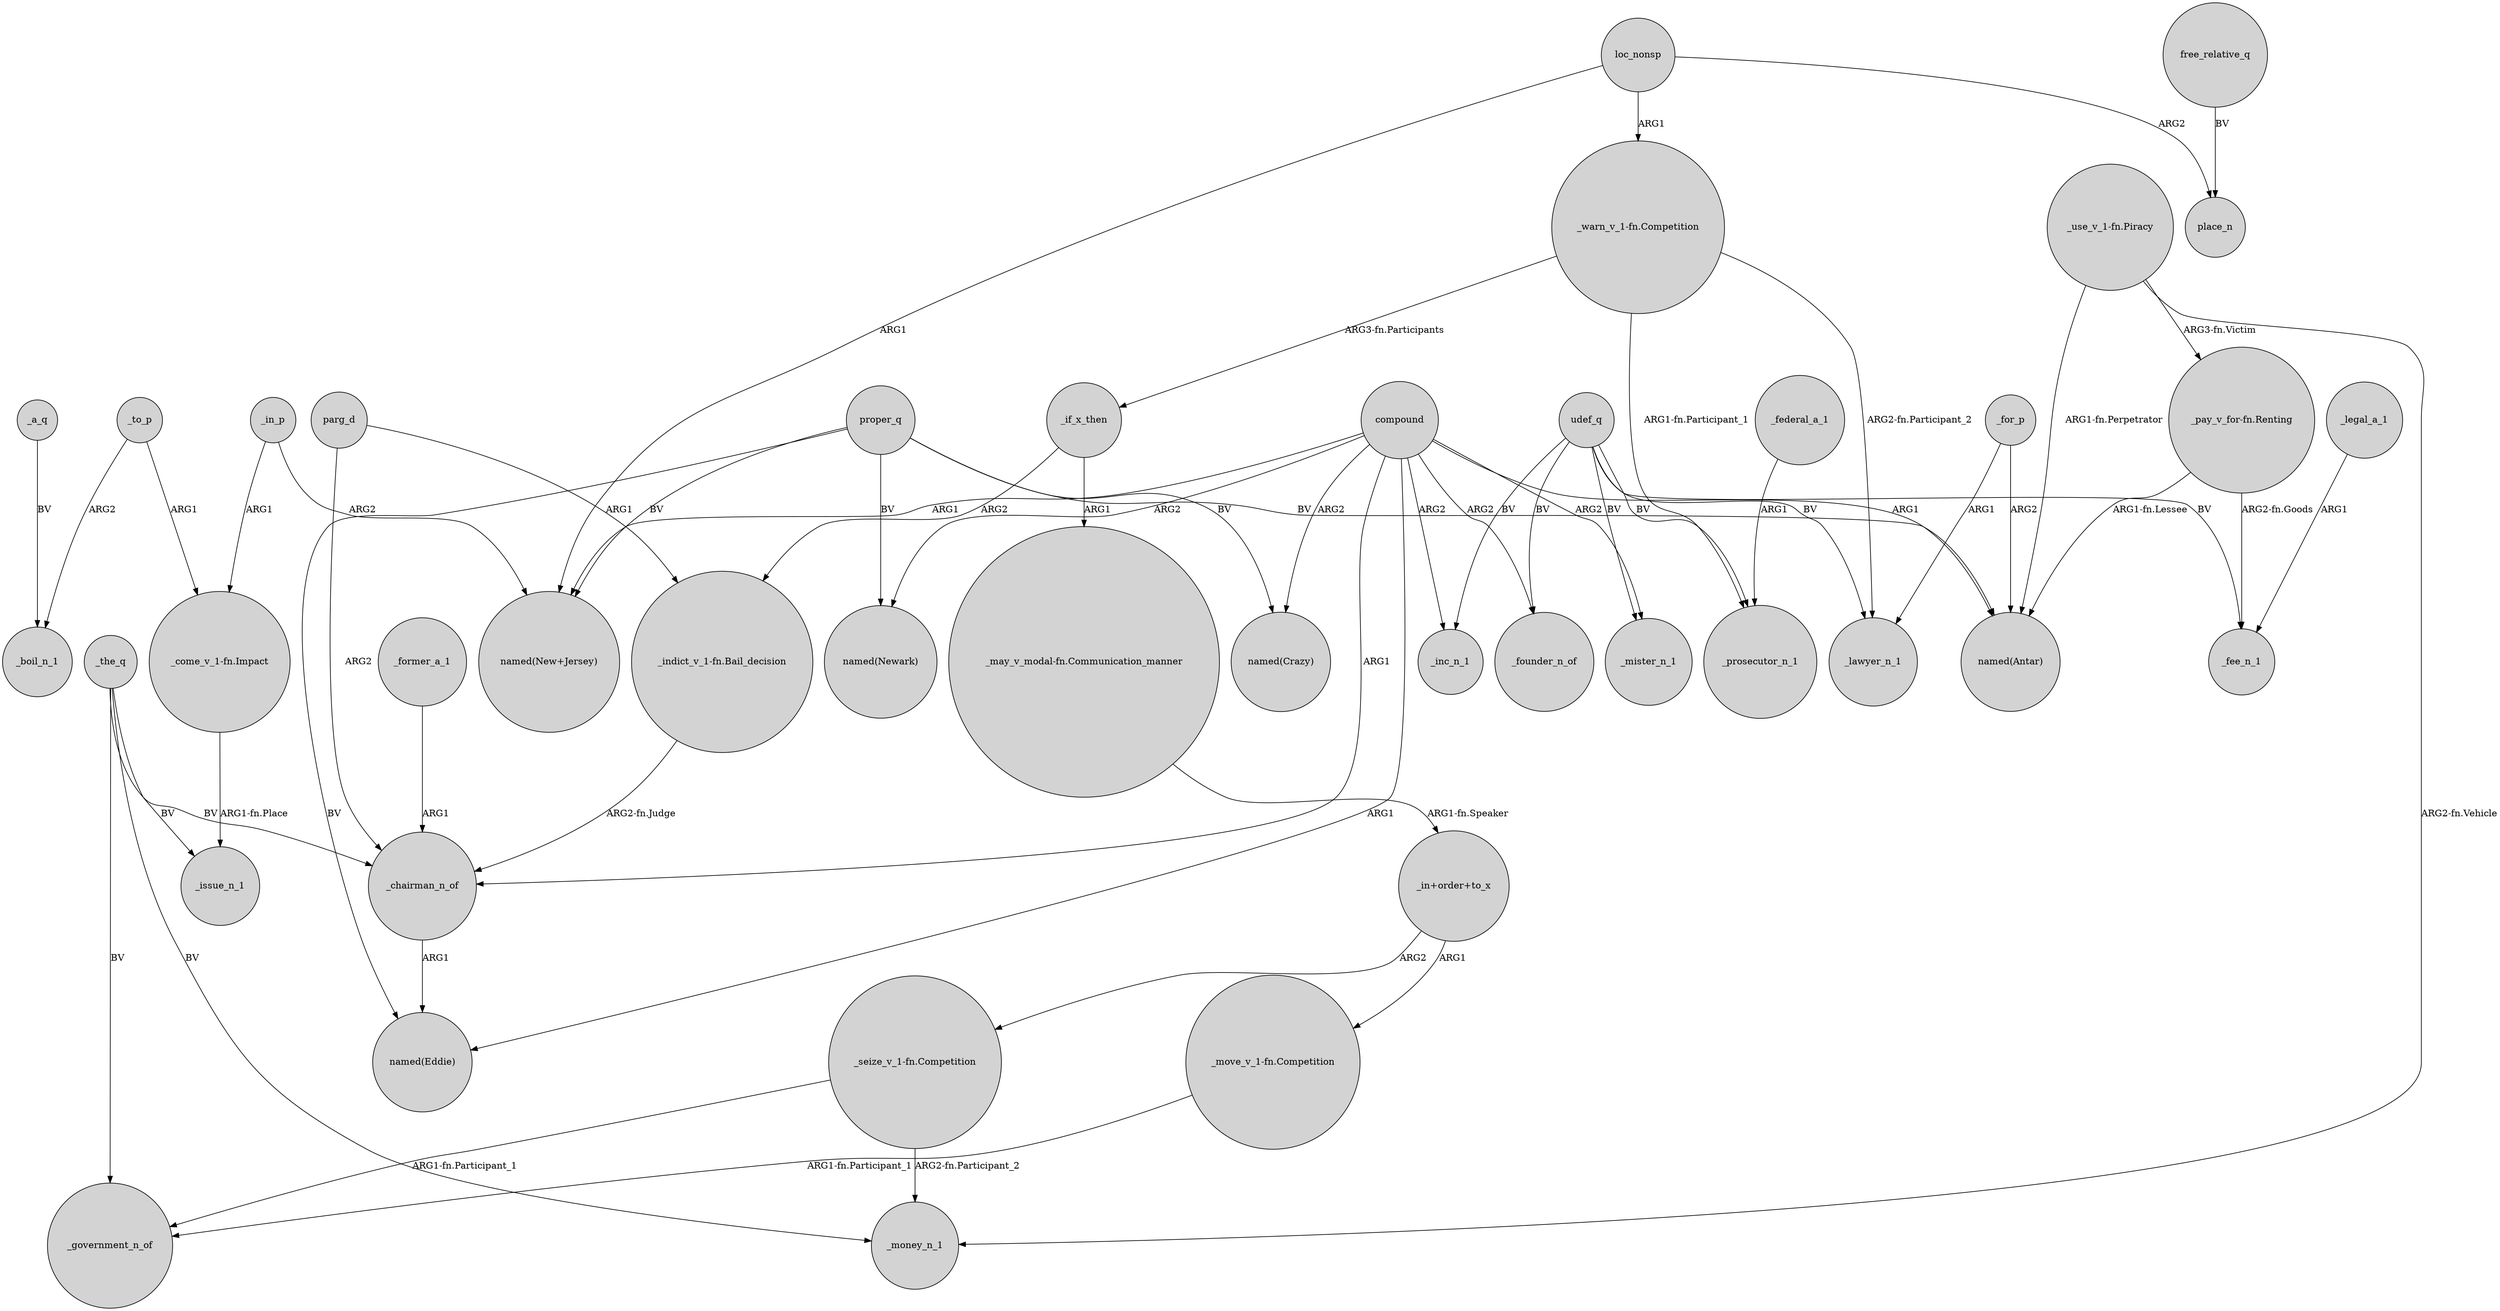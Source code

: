 digraph {
	node [shape=circle style=filled]
	udef_q -> _founder_n_of [label=BV]
	parg_d -> _chairman_n_of [label=ARG2]
	_if_x_then -> "_may_v_modal-fn.Communication_manner" [label=ARG1]
	proper_q -> "named(New+Jersey)" [label=BV]
	_in_p -> "_come_v_1-fn.Impact" [label=ARG1]
	compound -> _mister_n_1 [label=ARG2]
	compound -> "named(Newark)" [label=ARG2]
	udef_q -> _fee_n_1 [label=BV]
	proper_q -> "named(Newark)" [label=BV]
	_a_q -> _boil_n_1 [label=BV]
	_federal_a_1 -> _prosecutor_n_1 [label=ARG1]
	parg_d -> "_indict_v_1-fn.Bail_decision" [label=ARG1]
	"_in+order+to_x" -> "_seize_v_1-fn.Competition" [label=ARG2]
	_legal_a_1 -> _fee_n_1 [label=ARG1]
	"_may_v_modal-fn.Communication_manner" -> "_in+order+to_x" [label="ARG1-fn.Speaker"]
	udef_q -> _prosecutor_n_1 [label=BV]
	compound -> "named(Antar)" [label=ARG1]
	"_seize_v_1-fn.Competition" -> _money_n_1 [label="ARG2-fn.Participant_2"]
	compound -> "named(New+Jersey)" [label=ARG1]
	"_in+order+to_x" -> "_move_v_1-fn.Competition" [label=ARG1]
	free_relative_q -> place_n [label=BV]
	"_warn_v_1-fn.Competition" -> _lawyer_n_1 [label="ARG2-fn.Participant_2"]
	"_seize_v_1-fn.Competition" -> _government_n_of [label="ARG1-fn.Participant_1"]
	compound -> "named(Crazy)" [label=ARG2]
	_in_p -> "named(New+Jersey)" [label=ARG2]
	compound -> "named(Eddie)" [label=ARG1]
	udef_q -> _mister_n_1 [label=BV]
	"_use_v_1-fn.Piracy" -> "named(Antar)" [label="ARG1-fn.Perpetrator"]
	_to_p -> _boil_n_1 [label=ARG2]
	proper_q -> "named(Crazy)" [label=BV]
	udef_q -> _inc_n_1 [label=BV]
	"_warn_v_1-fn.Competition" -> _prosecutor_n_1 [label="ARG1-fn.Participant_1"]
	"_move_v_1-fn.Competition" -> _government_n_of [label="ARG1-fn.Participant_1"]
	compound -> _inc_n_1 [label=ARG2]
	"_use_v_1-fn.Piracy" -> "_pay_v_for-fn.Renting" [label="ARG3-fn.Victim"]
	proper_q -> "named(Eddie)" [label=BV]
	_the_q -> _money_n_1 [label=BV]
	_if_x_then -> "_indict_v_1-fn.Bail_decision" [label=ARG2]
	_chairman_n_of -> "named(Eddie)" [label=ARG1]
	loc_nonsp -> "named(New+Jersey)" [label=ARG1]
	_former_a_1 -> _chairman_n_of [label=ARG1]
	compound -> _chairman_n_of [label=ARG1]
	_to_p -> "_come_v_1-fn.Impact" [label=ARG1]
	proper_q -> "named(Antar)" [label=BV]
	loc_nonsp -> "_warn_v_1-fn.Competition" [label=ARG1]
	_the_q -> _government_n_of [label=BV]
	"_pay_v_for-fn.Renting" -> "named(Antar)" [label="ARG1-fn.Lessee"]
	"_indict_v_1-fn.Bail_decision" -> _chairman_n_of [label="ARG2-fn.Judge"]
	udef_q -> _lawyer_n_1 [label=BV]
	loc_nonsp -> place_n [label=ARG2]
	"_warn_v_1-fn.Competition" -> _if_x_then [label="ARG3-fn.Participants"]
	_for_p -> _lawyer_n_1 [label=ARG1]
	"_pay_v_for-fn.Renting" -> _fee_n_1 [label="ARG2-fn.Goods"]
	_the_q -> _chairman_n_of [label=BV]
	"_come_v_1-fn.Impact" -> _issue_n_1 [label="ARG1-fn.Place"]
	compound -> _founder_n_of [label=ARG2]
	_for_p -> "named(Antar)" [label=ARG2]
	"_use_v_1-fn.Piracy" -> _money_n_1 [label="ARG2-fn.Vehicle"]
	_the_q -> _issue_n_1 [label=BV]
}

